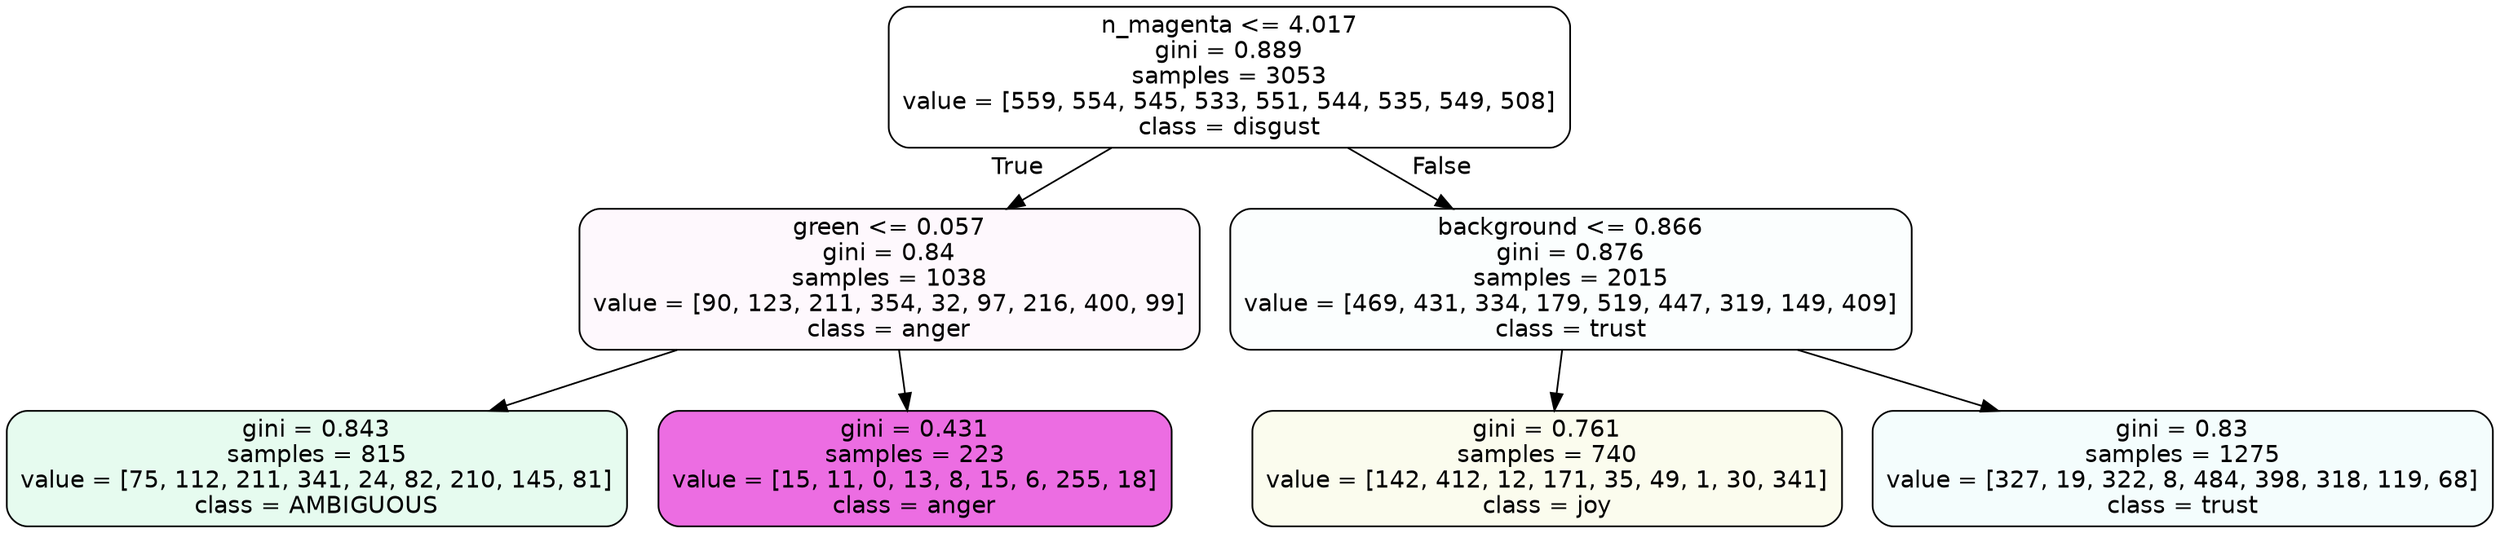 digraph Tree {
node [shape=box, style="filled, rounded", color="black", fontname=helvetica] ;
edge [fontname=helvetica] ;
0 [label="n_magenta <= 4.017\ngini = 0.889\nsamples = 3053\nvalue = [559, 554, 545, 533, 551, 544, 535, 549, 508]\nclass = disgust", fillcolor="#e5813900"] ;
1 [label="green <= 0.057\ngini = 0.84\nsamples = 1038\nvalue = [90, 123, 211, 354, 32, 97, 216, 400, 99]\nclass = anger", fillcolor="#e539d709"] ;
0 -> 1 [labeldistance=2.5, labelangle=45, headlabel="True"] ;
2 [label="gini = 0.843\nsamples = 815\nvalue = [75, 112, 211, 341, 24, 82, 210, 145, 81]\nclass = AMBIGUOUS", fillcolor="#39e5811f"] ;
1 -> 2 ;
3 [label="gini = 0.431\nsamples = 223\nvalue = [15, 11, 0, 13, 8, 15, 6, 255, 18]\nclass = anger", fillcolor="#e539d7bb"] ;
1 -> 3 ;
4 [label="background <= 0.866\ngini = 0.876\nsamples = 2015\nvalue = [469, 431, 334, 179, 519, 447, 319, 149, 409]\nclass = trust", fillcolor="#39d7e505"] ;
0 -> 4 [labeldistance=2.5, labelangle=-45, headlabel="False"] ;
5 [label="gini = 0.761\nsamples = 740\nvalue = [142, 412, 12, 171, 35, 49, 1, 30, 341]\nclass = joy", fillcolor="#d7e53915"] ;
4 -> 5 ;
6 [label="gini = 0.83\nsamples = 1275\nvalue = [327, 19, 322, 8, 484, 398, 318, 119, 68]\nclass = trust", fillcolor="#39d7e50d"] ;
4 -> 6 ;
}